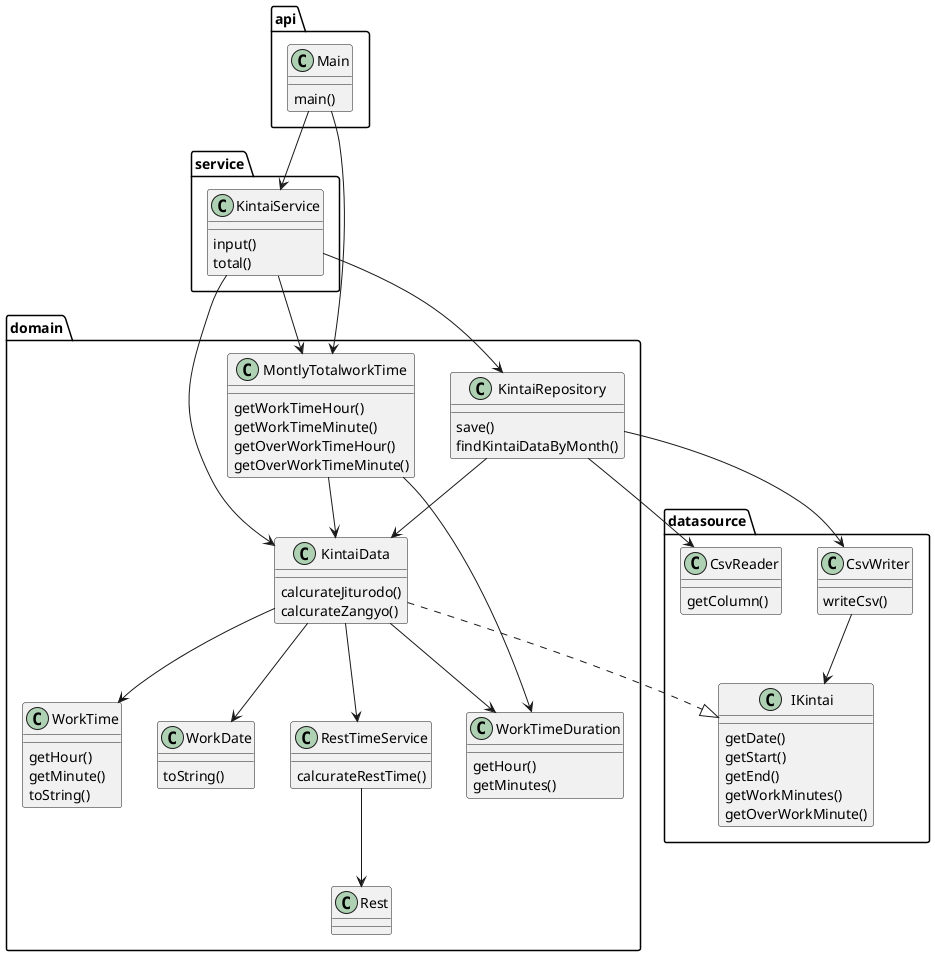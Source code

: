 @startuml
package "api" {
    class Main{
        main()
    }
}

package "service" {
    class KintaiService{
        input()
        total()
    }
}

package "datasource"{
    class IKintai{
        getDate()
        getStart()
        getEnd()
        getWorkMinutes()
        getOverWorkMinute()

    }
class CsvWriter{
    writeCsv()
}
class CsvReader{
    getColumn()
}
} 
package "domain"{
class KintaiData{
    calcurateJiturodo()
    calcurateZangyo()
}
class KintaiRepository{
    save()
    findKintaiDataByMonth()
}
class MontlyTotalworkTime{
    getWorkTimeHour()
    getWorkTimeMinute()
    getOverWorkTimeHour()
    getOverWorkTimeMinute()

}
class WorkTime{
    getHour()
    getMinute()
    toString()
}
class WorkTimeDuration{
    getHour()
    getMinutes()
}
class WorkDate{
    toString()
}
class Rest
class RestTimeService{
    calcurateRestTime()
}
} 


Main-->KintaiService
Main-->MontlyTotalworkTime
KintaiService-->KintaiData
KintaiService-->KintaiRepository
KintaiService-->MontlyTotalworkTime
KintaiData-->WorkTime
KintaiData-->WorkDate
KintaiData-->WorkTimeDuration
KintaiData..|>IKintai
KintaiData-->RestTimeService
RestTimeService-->Rest

KintaiRepository-->CsvReader
KintaiRepository-->CsvWriter
KintaiRepository-->KintaiData
MontlyTotalworkTime-->WorkTimeDuration
MontlyTotalworkTime-->KintaiData


CsvWriter-->IKintai
@enduml